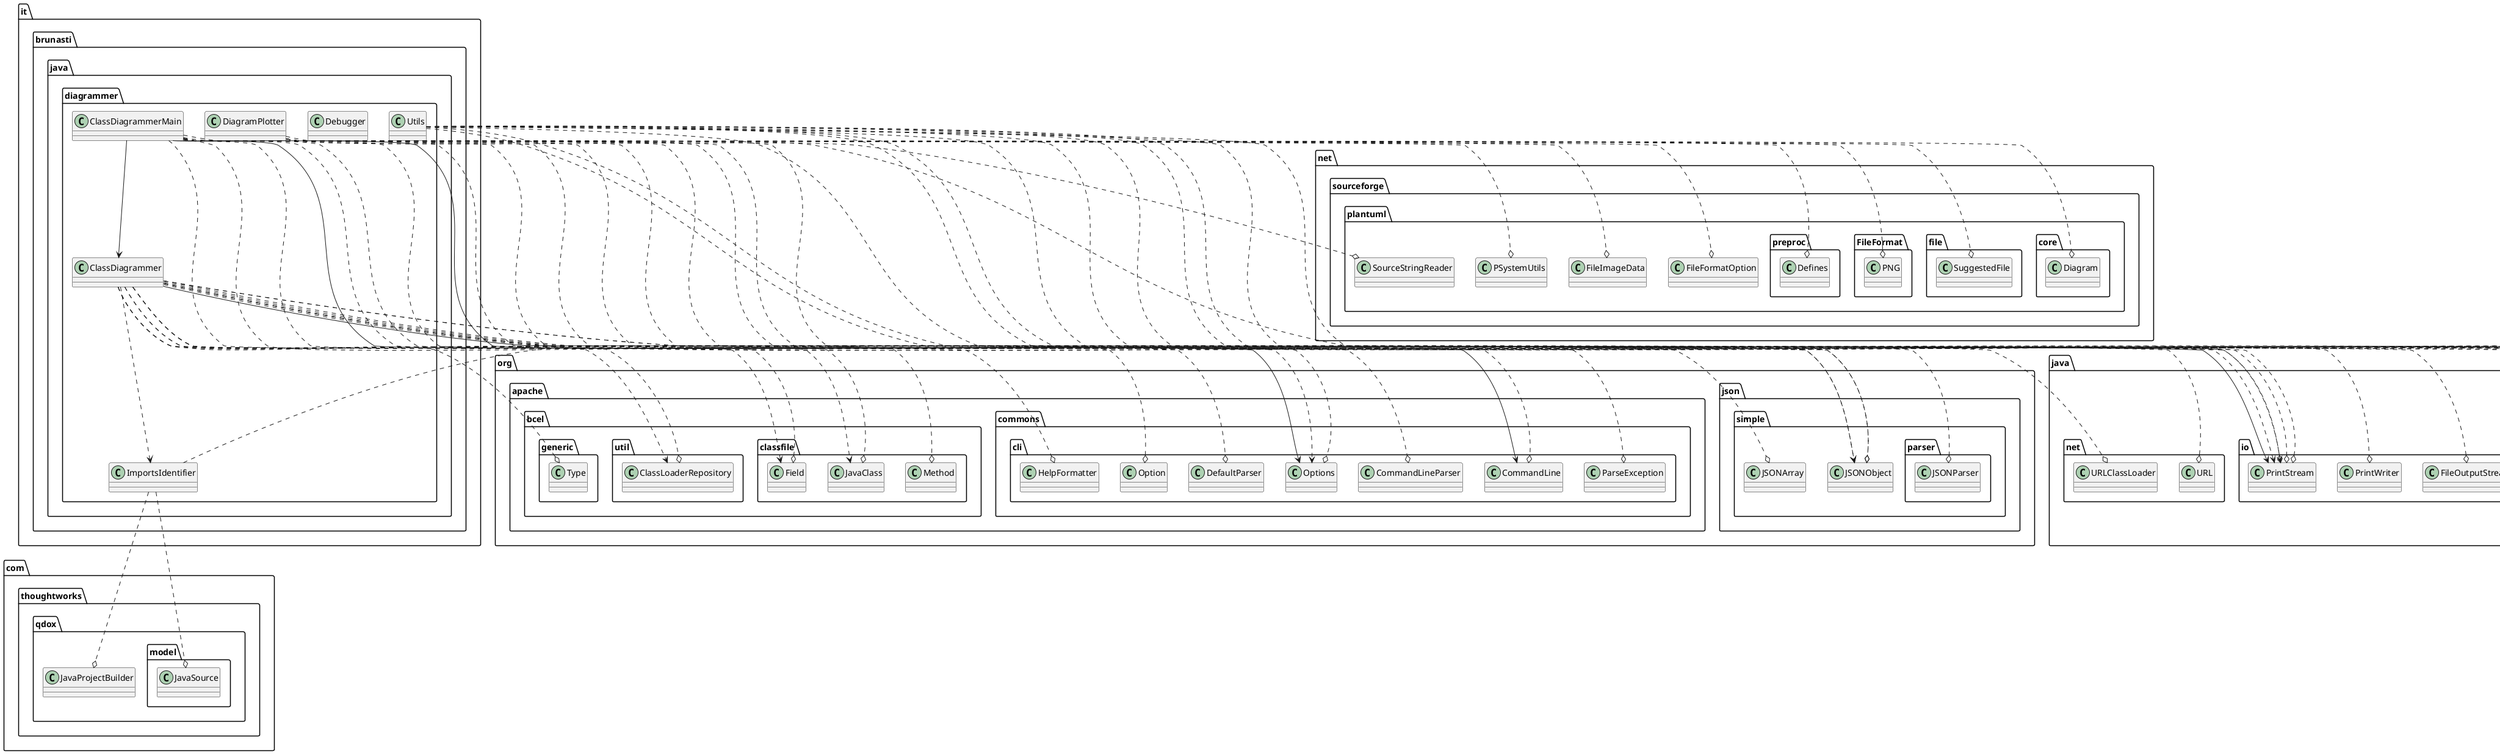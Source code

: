 @startuml
'https://plantuml.com/class-diagram

' GENERATE CLASS DIAGRAM ===========
' Generator       : it.brunasti.java.diagrammer.ClassDiagrammer
' Path            : [./target/classes]
' Java Files Path : [./src/main/java/]
' Configuration   : [./docs/config.json]
' Generated at    : Tue Apr 02 15:57:58 CEST 2024



' CLASSES =======
class it.brunasti.java.diagrammer.ClassDiagrammer
class it.brunasti.java.diagrammer.Utils
class it.brunasti.java.diagrammer.Debugger
class it.brunasti.java.diagrammer.ClassDiagrammerMain
class it.brunasti.java.diagrammer.ImportsIdentifier
class it.brunasti.java.diagrammer.DiagramPlotter

' INHERITANCES =======

' IMPLEMENT INTERFACE =======

' FIELDS =======
it.brunasti.java.diagrammer.ClassDiagrammer --> java.io.PrintStream
it.brunasti.java.diagrammer.ClassDiagrammerMain --> org.apache.commons.cli.CommandLine
it.brunasti.java.diagrammer.ClassDiagrammerMain --> it.brunasti.java.diagrammer.ClassDiagrammer
it.brunasti.java.diagrammer.ClassDiagrammerMain --> org.apache.commons.cli.Options

' USES =======
it.brunasti.java.diagrammer.ClassDiagrammer ..> java.io.PrintStream
it.brunasti.java.diagrammer.ClassDiagrammer ..> org.json.simple.JSONObject
it.brunasti.java.diagrammer.ClassDiagrammer ..> org.apache.bcel.classfile.JavaClass
it.brunasti.java.diagrammer.ClassDiagrammer ..> org.apache.bcel.classfile.Field
it.brunasti.java.diagrammer.ClassDiagrammer ..> org.apache.bcel.util.ClassLoaderRepository
it.brunasti.java.diagrammer.ClassDiagrammer ..> it.brunasti.java.diagrammer.ImportsIdentifier
it.brunasti.java.diagrammer.Utils ..> java.io.PrintStream
it.brunasti.java.diagrammer.Utils ..> org.json.simple.JSONObject
it.brunasti.java.diagrammer.Utils ..> java.nio.file.Path
it.brunasti.java.diagrammer.ClassDiagrammerMain ..> org.apache.commons.cli.Options
it.brunasti.java.diagrammer.DiagramPlotter ..> java.nio.file.Path

' IMPORTS =======
' Java Files Path : ./src/main/java/
' it.brunasti.java.diagrammer.ClassDiagrammer
it.brunasti.java.diagrammer.ClassDiagrammer ..o java.io.PrintStream
it.brunasti.java.diagrammer.ClassDiagrammer ..o org.apache.bcel.util.ClassLoaderRepository
it.brunasti.java.diagrammer.ClassDiagrammer ..o org.apache.bcel.classfile.Field
it.brunasti.java.diagrammer.ClassDiagrammer ..o java.net.URL
it.brunasti.java.diagrammer.ClassDiagrammer ..o org.apache.bcel.classfile.Method
it.brunasti.java.diagrammer.ClassDiagrammer ..o java.io.IOException
it.brunasti.java.diagrammer.ClassDiagrammer ..o org.json.simple.JSONArray
it.brunasti.java.diagrammer.ClassDiagrammer ..o java.io.File
it.brunasti.java.diagrammer.ClassDiagrammer ..o java.net.URLClassLoader
it.brunasti.java.diagrammer.ClassDiagrammer ..o org.json.simple.JSONObject
it.brunasti.java.diagrammer.ClassDiagrammer ..o org.apache.bcel.generic.Type
it.brunasti.java.diagrammer.ClassDiagrammer ..o org.apache.bcel.classfile.JavaClass

' it.brunasti.java.diagrammer.Utils
it.brunasti.java.diagrammer.Utils ..o java.io.PrintStream
it.brunasti.java.diagrammer.Utils ..o java.nio.file.Files
it.brunasti.java.diagrammer.Utils ..o org.json.simple.parser.JSONParser
it.brunasti.java.diagrammer.Utils ..o java.io.IOException
it.brunasti.java.diagrammer.Utils ..o java.io.File
it.brunasti.java.diagrammer.Utils ..o org.json.simple.JSONObject
it.brunasti.java.diagrammer.Utils ..o java.nio.file.Paths
it.brunasti.java.diagrammer.Utils ..o java.io.FileReader
it.brunasti.java.diagrammer.Utils ..o java.nio.file.Path

' it.brunasti.java.diagrammer.Debugger

' it.brunasti.java.diagrammer.ClassDiagrammerMain
it.brunasti.java.diagrammer.ClassDiagrammerMain ..o java.io.PrintStream
it.brunasti.java.diagrammer.ClassDiagrammerMain ..o java.io.PrintWriter
it.brunasti.java.diagrammer.ClassDiagrammerMain ..o org.apache.commons.cli.CommandLineParser
it.brunasti.java.diagrammer.ClassDiagrammerMain ..o org.apache.commons.cli.ParseException
it.brunasti.java.diagrammer.ClassDiagrammerMain ..o org.apache.commons.cli.Options
it.brunasti.java.diagrammer.ClassDiagrammerMain ..o java.io.FileOutputStream
it.brunasti.java.diagrammer.ClassDiagrammerMain ..o org.apache.commons.cli.CommandLine
it.brunasti.java.diagrammer.ClassDiagrammerMain ..o org.apache.commons.cli.HelpFormatter
it.brunasti.java.diagrammer.ClassDiagrammerMain ..o org.apache.commons.cli.Option
it.brunasti.java.diagrammer.ClassDiagrammerMain ..o org.apache.commons.cli.DefaultParser

' it.brunasti.java.diagrammer.ImportsIdentifier
it.brunasti.java.diagrammer.ImportsIdentifier ..o com.thoughtworks.qdox.JavaProjectBuilder
it.brunasti.java.diagrammer.ImportsIdentifier ..o com.thoughtworks.qdox.model.JavaSource
it.brunasti.java.diagrammer.ImportsIdentifier ..o java.io.FileReader

' it.brunasti.java.diagrammer.DiagramPlotter
it.brunasti.java.diagrammer.DiagramPlotter ..o net.sourceforge.plantuml.core.Diagram
it.brunasti.java.diagrammer.DiagramPlotter ..o net.sourceforge.plantuml.file.SuggestedFile
it.brunasti.java.diagrammer.DiagramPlotter ..o net.sourceforge.plantuml.FileFormatOption
it.brunasti.java.diagrammer.DiagramPlotter ..o java.io.IOException
it.brunasti.java.diagrammer.DiagramPlotter ..o net.sourceforge.plantuml.FileImageData
it.brunasti.java.diagrammer.DiagramPlotter ..o  net.sourceforge.plantuml.FileFormat.PNG
it.brunasti.java.diagrammer.DiagramPlotter ..o java.nio.file.Paths
it.brunasti.java.diagrammer.DiagramPlotter ..o net.sourceforge.plantuml.PSystemUtils
it.brunasti.java.diagrammer.DiagramPlotter ..o net.sourceforge.plantuml.preproc.Defines
it.brunasti.java.diagrammer.DiagramPlotter ..o  java.nio.charset.StandardCharsets.UTF_8
it.brunasti.java.diagrammer.DiagramPlotter ..o java.nio.file.Path
it.brunasti.java.diagrammer.DiagramPlotter ..o net.sourceforge.plantuml.SourceStringReader



@enduml
